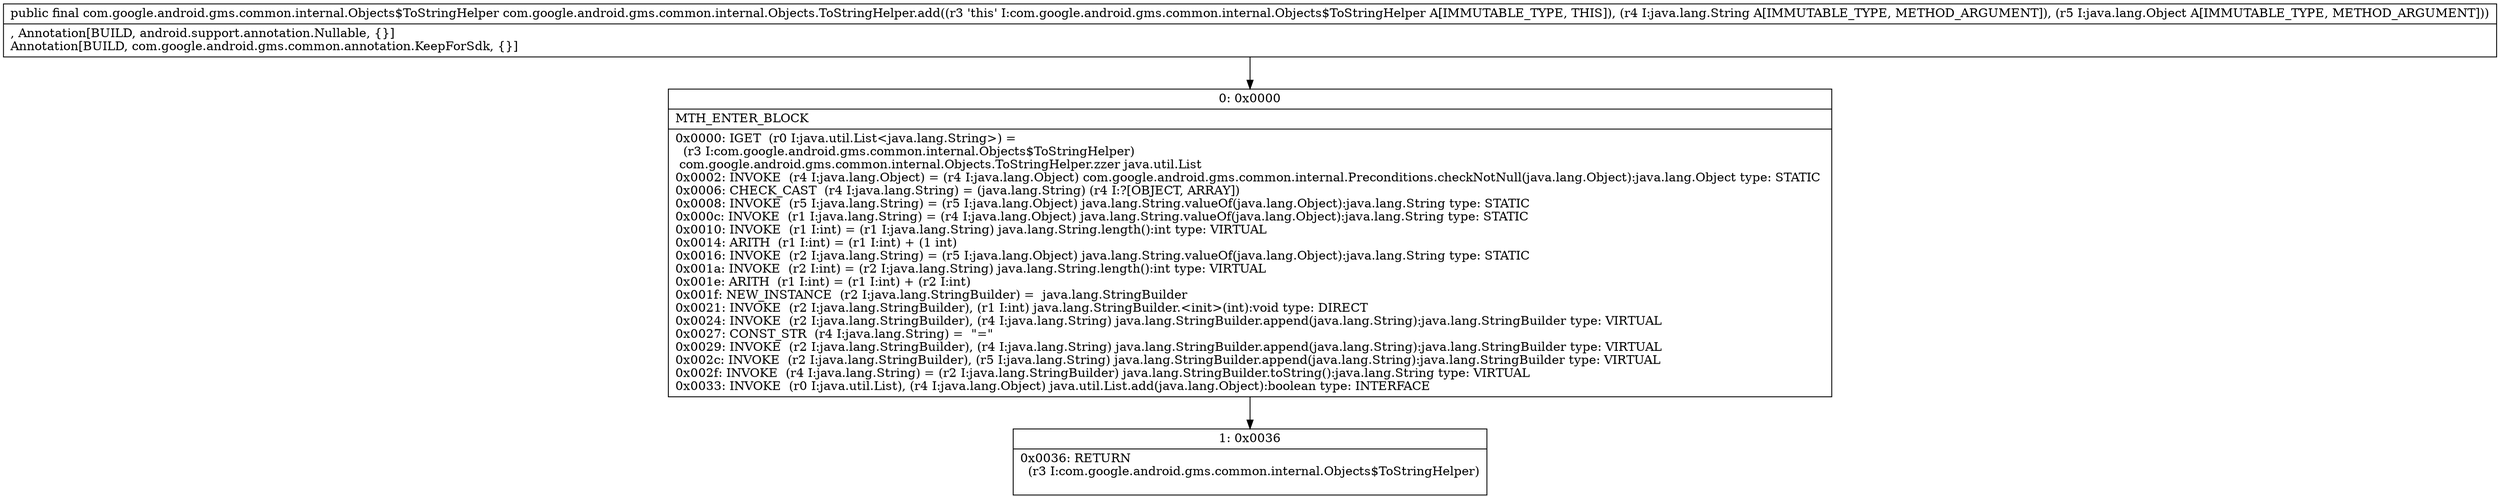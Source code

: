 digraph "CFG forcom.google.android.gms.common.internal.Objects.ToStringHelper.add(Ljava\/lang\/String;Ljava\/lang\/Object;)Lcom\/google\/android\/gms\/common\/internal\/Objects$ToStringHelper;" {
Node_0 [shape=record,label="{0\:\ 0x0000|MTH_ENTER_BLOCK\l|0x0000: IGET  (r0 I:java.util.List\<java.lang.String\>) = \l  (r3 I:com.google.android.gms.common.internal.Objects$ToStringHelper)\l com.google.android.gms.common.internal.Objects.ToStringHelper.zzer java.util.List \l0x0002: INVOKE  (r4 I:java.lang.Object) = (r4 I:java.lang.Object) com.google.android.gms.common.internal.Preconditions.checkNotNull(java.lang.Object):java.lang.Object type: STATIC \l0x0006: CHECK_CAST  (r4 I:java.lang.String) = (java.lang.String) (r4 I:?[OBJECT, ARRAY]) \l0x0008: INVOKE  (r5 I:java.lang.String) = (r5 I:java.lang.Object) java.lang.String.valueOf(java.lang.Object):java.lang.String type: STATIC \l0x000c: INVOKE  (r1 I:java.lang.String) = (r4 I:java.lang.Object) java.lang.String.valueOf(java.lang.Object):java.lang.String type: STATIC \l0x0010: INVOKE  (r1 I:int) = (r1 I:java.lang.String) java.lang.String.length():int type: VIRTUAL \l0x0014: ARITH  (r1 I:int) = (r1 I:int) + (1 int) \l0x0016: INVOKE  (r2 I:java.lang.String) = (r5 I:java.lang.Object) java.lang.String.valueOf(java.lang.Object):java.lang.String type: STATIC \l0x001a: INVOKE  (r2 I:int) = (r2 I:java.lang.String) java.lang.String.length():int type: VIRTUAL \l0x001e: ARITH  (r1 I:int) = (r1 I:int) + (r2 I:int) \l0x001f: NEW_INSTANCE  (r2 I:java.lang.StringBuilder) =  java.lang.StringBuilder \l0x0021: INVOKE  (r2 I:java.lang.StringBuilder), (r1 I:int) java.lang.StringBuilder.\<init\>(int):void type: DIRECT \l0x0024: INVOKE  (r2 I:java.lang.StringBuilder), (r4 I:java.lang.String) java.lang.StringBuilder.append(java.lang.String):java.lang.StringBuilder type: VIRTUAL \l0x0027: CONST_STR  (r4 I:java.lang.String) =  \"=\" \l0x0029: INVOKE  (r2 I:java.lang.StringBuilder), (r4 I:java.lang.String) java.lang.StringBuilder.append(java.lang.String):java.lang.StringBuilder type: VIRTUAL \l0x002c: INVOKE  (r2 I:java.lang.StringBuilder), (r5 I:java.lang.String) java.lang.StringBuilder.append(java.lang.String):java.lang.StringBuilder type: VIRTUAL \l0x002f: INVOKE  (r4 I:java.lang.String) = (r2 I:java.lang.StringBuilder) java.lang.StringBuilder.toString():java.lang.String type: VIRTUAL \l0x0033: INVOKE  (r0 I:java.util.List), (r4 I:java.lang.Object) java.util.List.add(java.lang.Object):boolean type: INTERFACE \l}"];
Node_1 [shape=record,label="{1\:\ 0x0036|0x0036: RETURN  \l  (r3 I:com.google.android.gms.common.internal.Objects$ToStringHelper)\l \l}"];
MethodNode[shape=record,label="{public final com.google.android.gms.common.internal.Objects$ToStringHelper com.google.android.gms.common.internal.Objects.ToStringHelper.add((r3 'this' I:com.google.android.gms.common.internal.Objects$ToStringHelper A[IMMUTABLE_TYPE, THIS]), (r4 I:java.lang.String A[IMMUTABLE_TYPE, METHOD_ARGUMENT]), (r5 I:java.lang.Object A[IMMUTABLE_TYPE, METHOD_ARGUMENT]))  | , Annotation[BUILD, android.support.annotation.Nullable, \{\}]\lAnnotation[BUILD, com.google.android.gms.common.annotation.KeepForSdk, \{\}]\l}"];
MethodNode -> Node_0;
Node_0 -> Node_1;
}

